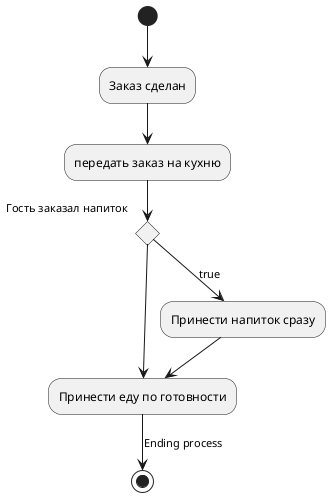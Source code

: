 @startuml
(*) --> "Заказ сделан"
 --> "передать заказ на кухню"

if "Гость заказал напиток" then
  -->[true] "Принести напиток сразу"
  --> "Принести еду по готовности"

else
  ->"Принести еду по готовности"
  -->[Ending process] (*)
@enduml